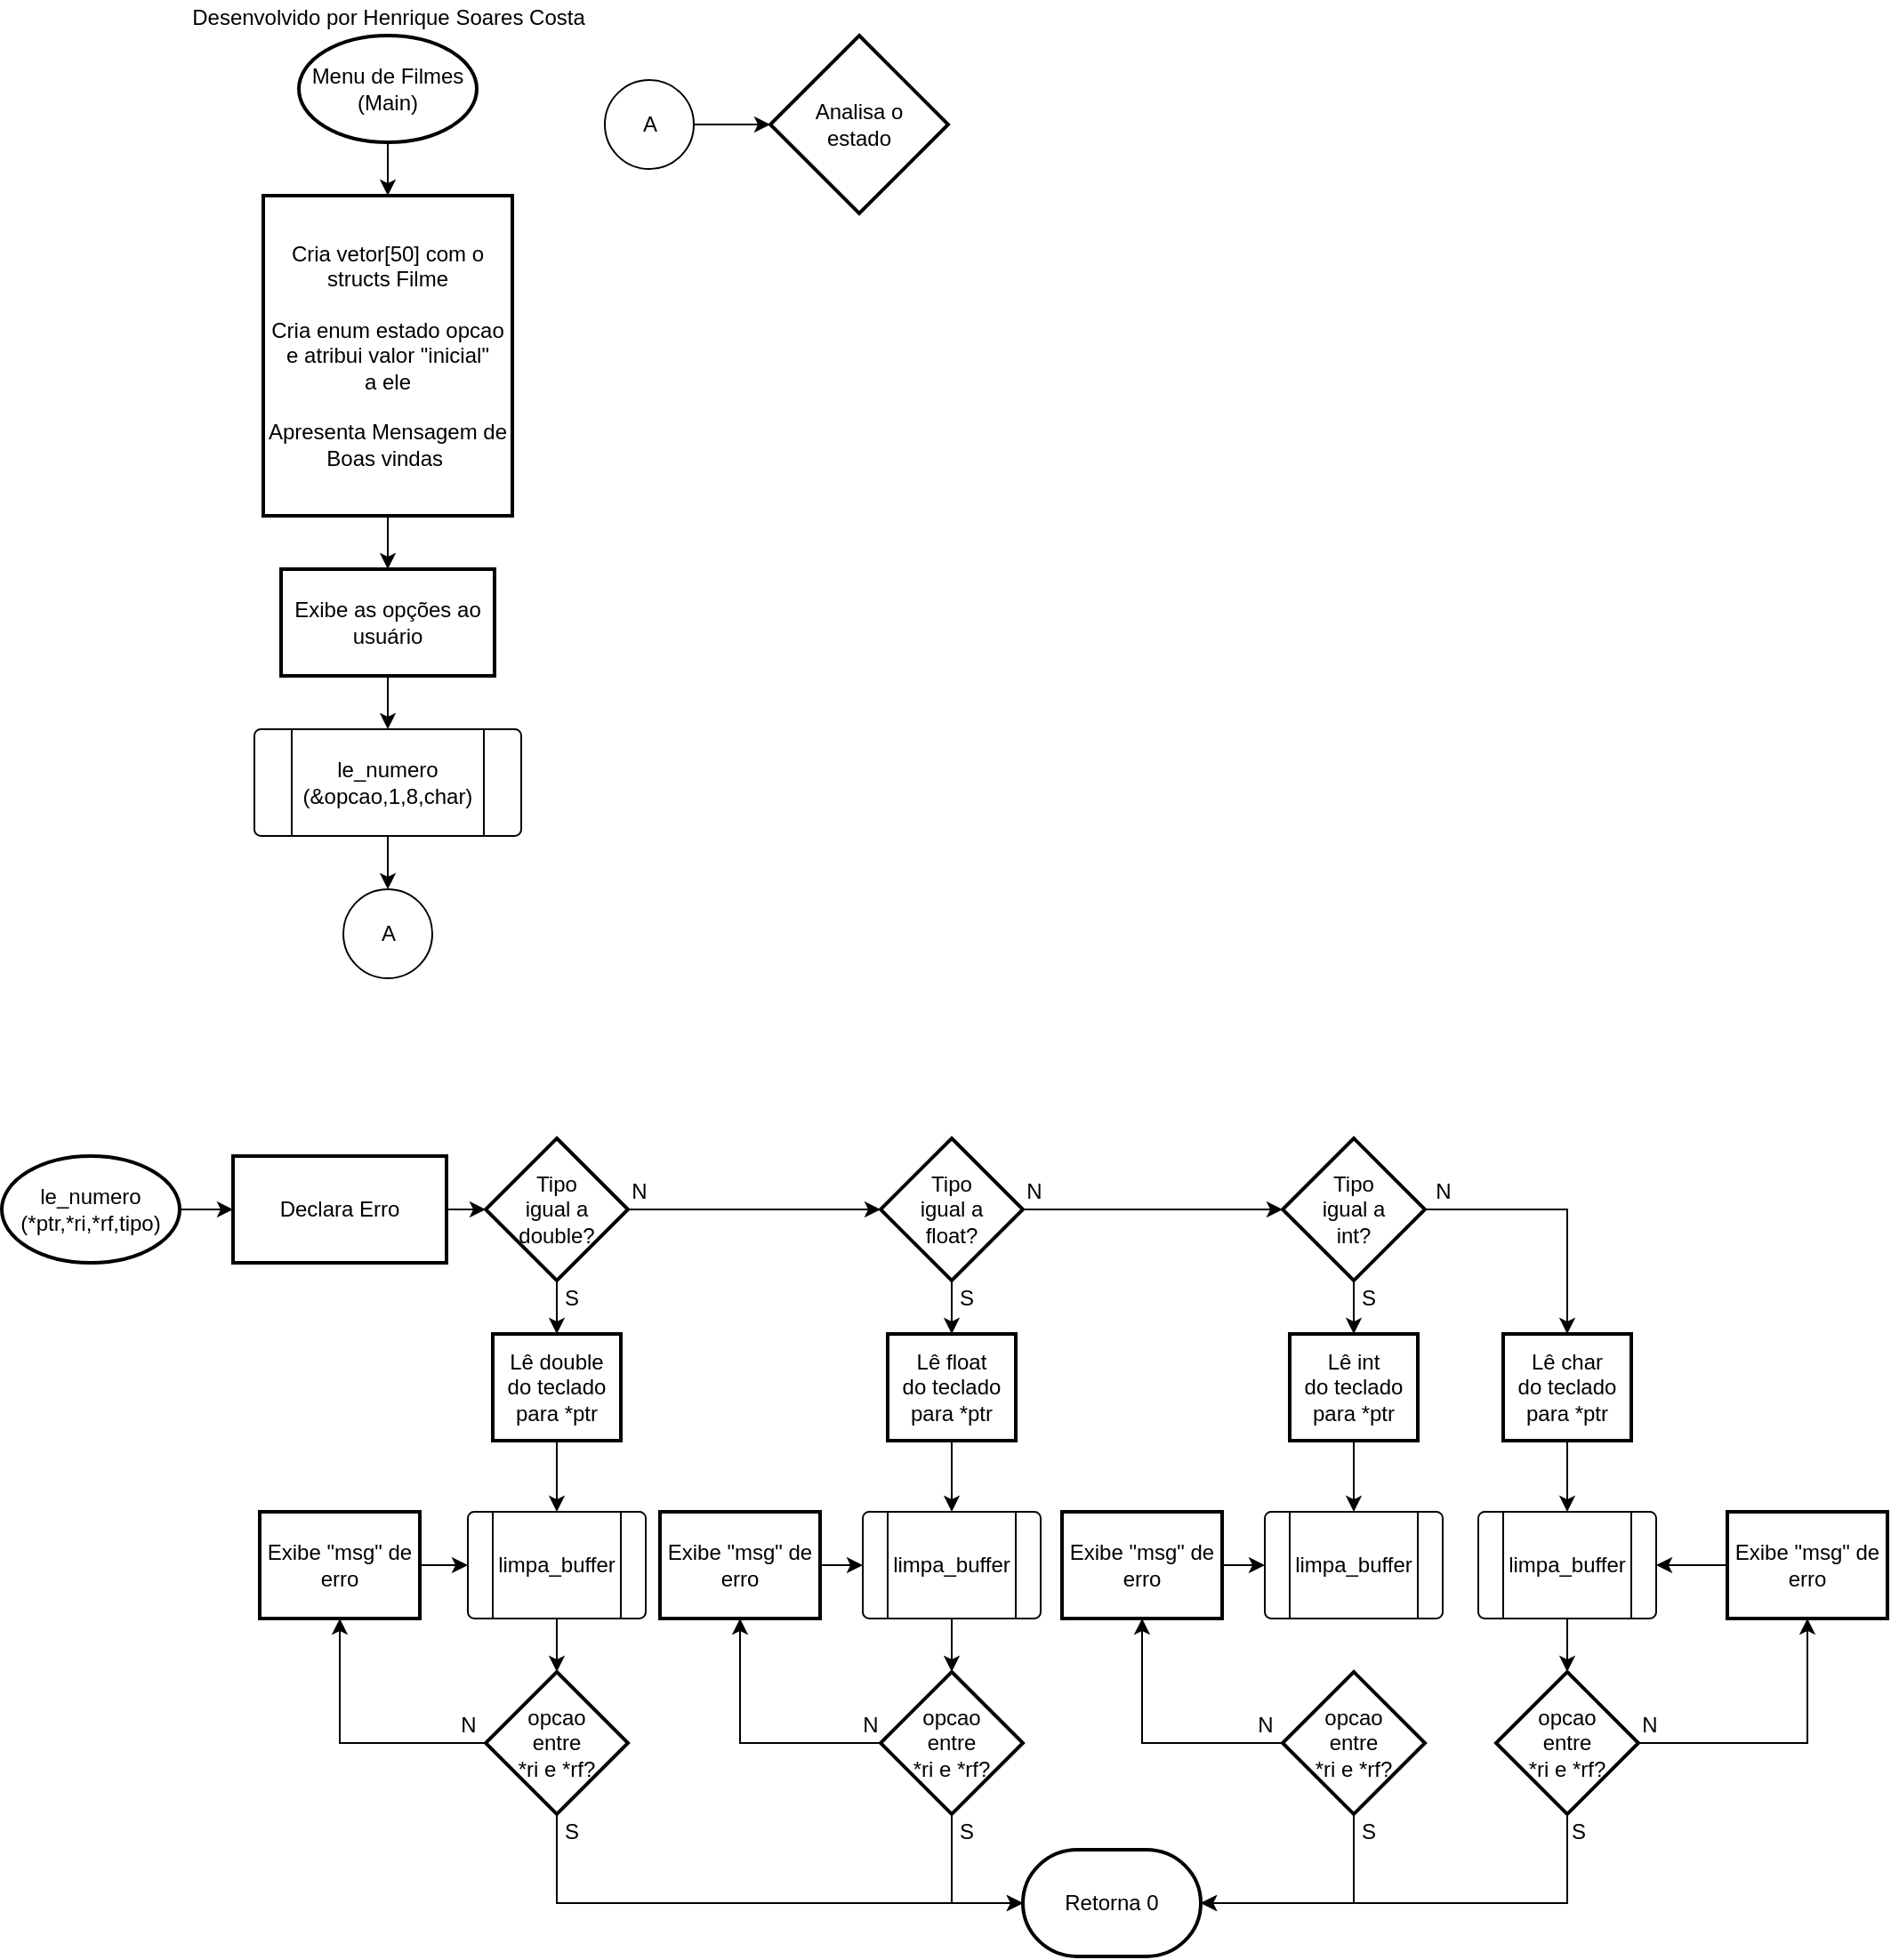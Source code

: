 <mxfile version="16.1.2" type="device"><diagram id="Ud6XmP46p4mkjTQLq35C" name="Página-1"><mxGraphModel dx="2123" dy="651" grid="1" gridSize="10" guides="1" tooltips="1" connect="1" arrows="1" fold="1" page="1" pageScale="1" pageWidth="827" pageHeight="1169" math="0" shadow="0"><root><mxCell id="0"/><mxCell id="1" parent="0"/><mxCell id="AHd52NthcPXAeGz-p5AB-4" value="" style="edgeStyle=orthogonalEdgeStyle;rounded=0;orthogonalLoop=1;jettySize=auto;html=1;" edge="1" parent="1" source="AHd52NthcPXAeGz-p5AB-1" target="AHd52NthcPXAeGz-p5AB-3"><mxGeometry relative="1" as="geometry"/></mxCell><mxCell id="AHd52NthcPXAeGz-p5AB-1" value="Menu de Filmes&lt;br&gt;(Main)" style="strokeWidth=2;html=1;shape=mxgraph.flowchart.start_1;whiteSpace=wrap;" vertex="1" parent="1"><mxGeometry x="50" y="20" width="100" height="60" as="geometry"/></mxCell><mxCell id="AHd52NthcPXAeGz-p5AB-2" value="Desenvolvido por Henrique Soares Costa" style="text;html=1;align=center;verticalAlign=middle;resizable=0;points=[];autosize=1;strokeColor=none;fillColor=none;" vertex="1" parent="1"><mxGeometry x="-20" width="240" height="20" as="geometry"/></mxCell><mxCell id="AHd52NthcPXAeGz-p5AB-7" value="" style="edgeStyle=orthogonalEdgeStyle;rounded=0;orthogonalLoop=1;jettySize=auto;html=1;" edge="1" parent="1" source="AHd52NthcPXAeGz-p5AB-3" target="AHd52NthcPXAeGz-p5AB-6"><mxGeometry relative="1" as="geometry"/></mxCell><mxCell id="AHd52NthcPXAeGz-p5AB-3" value="Cria vetor[50] com o structs Filme&lt;br&gt;&lt;br&gt;Cria enum estado opcao&lt;br&gt;e atribui valor &quot;inicial&quot;&lt;br&gt;a ele&lt;br&gt;&lt;br&gt;Apresenta Mensagem de Boas vindas&amp;nbsp;" style="whiteSpace=wrap;html=1;strokeWidth=2;" vertex="1" parent="1"><mxGeometry x="30" y="110" width="140" height="180" as="geometry"/></mxCell><mxCell id="AHd52NthcPXAeGz-p5AB-108" style="edgeStyle=orthogonalEdgeStyle;rounded=0;orthogonalLoop=1;jettySize=auto;html=1;exitX=0.5;exitY=1;exitDx=0;exitDy=0;entryX=0.5;entryY=0;entryDx=0;entryDy=0;" edge="1" parent="1" source="AHd52NthcPXAeGz-p5AB-6" target="AHd52NthcPXAeGz-p5AB-107"><mxGeometry relative="1" as="geometry"/></mxCell><mxCell id="AHd52NthcPXAeGz-p5AB-6" value="Exibe as opções ao&lt;br&gt;usuário" style="whiteSpace=wrap;html=1;strokeWidth=2;" vertex="1" parent="1"><mxGeometry x="40" y="320" width="120" height="60" as="geometry"/></mxCell><mxCell id="AHd52NthcPXAeGz-p5AB-10" value="A" style="verticalLabelPosition=middle;verticalAlign=middle;html=1;shape=mxgraph.flowchart.on-page_reference;labelPosition=center;align=center;" vertex="1" parent="1"><mxGeometry x="75" y="500" width="50" height="50" as="geometry"/></mxCell><mxCell id="AHd52NthcPXAeGz-p5AB-27" value="" style="edgeStyle=orthogonalEdgeStyle;rounded=0;orthogonalLoop=1;jettySize=auto;html=1;" edge="1" parent="1" source="AHd52NthcPXAeGz-p5AB-21" target="AHd52NthcPXAeGz-p5AB-26"><mxGeometry relative="1" as="geometry"/></mxCell><mxCell id="AHd52NthcPXAeGz-p5AB-21" value="le_numero&lt;br&gt;(*ptr,*ri,*rf,tipo)" style="strokeWidth=2;html=1;shape=mxgraph.flowchart.start_1;whiteSpace=wrap;" vertex="1" parent="1"><mxGeometry x="-117" y="650" width="100" height="60" as="geometry"/></mxCell><mxCell id="AHd52NthcPXAeGz-p5AB-30" value="" style="edgeStyle=orthogonalEdgeStyle;rounded=0;orthogonalLoop=1;jettySize=auto;html=1;" edge="1" parent="1" source="AHd52NthcPXAeGz-p5AB-24" target="AHd52NthcPXAeGz-p5AB-29"><mxGeometry relative="1" as="geometry"/></mxCell><mxCell id="AHd52NthcPXAeGz-p5AB-41" style="edgeStyle=orthogonalEdgeStyle;rounded=0;orthogonalLoop=1;jettySize=auto;html=1;exitX=0.5;exitY=1;exitDx=0;exitDy=0;entryX=0.5;entryY=0;entryDx=0;entryDy=0;" edge="1" parent="1" source="AHd52NthcPXAeGz-p5AB-24" target="AHd52NthcPXAeGz-p5AB-38"><mxGeometry relative="1" as="geometry"/></mxCell><mxCell id="AHd52NthcPXAeGz-p5AB-24" value="Tipo&lt;br&gt;igual a&lt;br&gt;float?" style="rhombus;whiteSpace=wrap;html=1;strokeWidth=2;" vertex="1" parent="1"><mxGeometry x="377" y="640" width="80" height="80" as="geometry"/></mxCell><mxCell id="AHd52NthcPXAeGz-p5AB-32" style="edgeStyle=orthogonalEdgeStyle;rounded=0;orthogonalLoop=1;jettySize=auto;html=1;exitX=1;exitY=0.5;exitDx=0;exitDy=0;entryX=0;entryY=0.5;entryDx=0;entryDy=0;" edge="1" parent="1" source="AHd52NthcPXAeGz-p5AB-26" target="AHd52NthcPXAeGz-p5AB-31"><mxGeometry relative="1" as="geometry"/></mxCell><mxCell id="AHd52NthcPXAeGz-p5AB-26" value="Declara Erro" style="whiteSpace=wrap;html=1;strokeWidth=2;" vertex="1" parent="1"><mxGeometry x="13" y="650" width="120" height="60" as="geometry"/></mxCell><mxCell id="AHd52NthcPXAeGz-p5AB-42" style="edgeStyle=orthogonalEdgeStyle;rounded=0;orthogonalLoop=1;jettySize=auto;html=1;exitX=0.5;exitY=1;exitDx=0;exitDy=0;entryX=0.5;entryY=0;entryDx=0;entryDy=0;" edge="1" parent="1" source="AHd52NthcPXAeGz-p5AB-29" target="AHd52NthcPXAeGz-p5AB-39"><mxGeometry relative="1" as="geometry"/></mxCell><mxCell id="AHd52NthcPXAeGz-p5AB-88" style="edgeStyle=orthogonalEdgeStyle;rounded=0;orthogonalLoop=1;jettySize=auto;html=1;exitX=1;exitY=0.5;exitDx=0;exitDy=0;entryX=0.5;entryY=0;entryDx=0;entryDy=0;" edge="1" parent="1" source="AHd52NthcPXAeGz-p5AB-29" target="AHd52NthcPXAeGz-p5AB-40"><mxGeometry relative="1" as="geometry"/></mxCell><mxCell id="AHd52NthcPXAeGz-p5AB-29" value="Tipo&lt;br&gt;igual a&lt;br&gt;int?" style="rhombus;whiteSpace=wrap;html=1;strokeWidth=2;" vertex="1" parent="1"><mxGeometry x="603" y="640" width="80" height="80" as="geometry"/></mxCell><mxCell id="AHd52NthcPXAeGz-p5AB-33" style="edgeStyle=orthogonalEdgeStyle;rounded=0;orthogonalLoop=1;jettySize=auto;html=1;exitX=1;exitY=0.5;exitDx=0;exitDy=0;entryX=0;entryY=0.5;entryDx=0;entryDy=0;" edge="1" parent="1" source="AHd52NthcPXAeGz-p5AB-31" target="AHd52NthcPXAeGz-p5AB-24"><mxGeometry relative="1" as="geometry"/></mxCell><mxCell id="AHd52NthcPXAeGz-p5AB-37" value="" style="edgeStyle=orthogonalEdgeStyle;rounded=0;orthogonalLoop=1;jettySize=auto;html=1;" edge="1" parent="1" source="AHd52NthcPXAeGz-p5AB-31" target="AHd52NthcPXAeGz-p5AB-36"><mxGeometry relative="1" as="geometry"/></mxCell><mxCell id="AHd52NthcPXAeGz-p5AB-31" value="Tipo&lt;br&gt;igual a&lt;br&gt;double?" style="rhombus;whiteSpace=wrap;html=1;strokeWidth=2;" vertex="1" parent="1"><mxGeometry x="155" y="640" width="80" height="80" as="geometry"/></mxCell><mxCell id="AHd52NthcPXAeGz-p5AB-54" style="edgeStyle=orthogonalEdgeStyle;rounded=0;orthogonalLoop=1;jettySize=auto;html=1;exitX=0.5;exitY=1;exitDx=0;exitDy=0;entryX=0.5;entryY=0;entryDx=0;entryDy=0;" edge="1" parent="1" source="AHd52NthcPXAeGz-p5AB-36" target="AHd52NthcPXAeGz-p5AB-53"><mxGeometry relative="1" as="geometry"/></mxCell><mxCell id="AHd52NthcPXAeGz-p5AB-36" value="Lê double&lt;br&gt;do teclado&lt;br&gt;para *ptr" style="whiteSpace=wrap;html=1;strokeWidth=2;" vertex="1" parent="1"><mxGeometry x="159" y="750" width="72" height="60" as="geometry"/></mxCell><mxCell id="AHd52NthcPXAeGz-p5AB-58" style="edgeStyle=orthogonalEdgeStyle;rounded=0;orthogonalLoop=1;jettySize=auto;html=1;exitX=0.5;exitY=1;exitDx=0;exitDy=0;entryX=0.5;entryY=0;entryDx=0;entryDy=0;" edge="1" parent="1" source="AHd52NthcPXAeGz-p5AB-38" target="AHd52NthcPXAeGz-p5AB-55"><mxGeometry relative="1" as="geometry"/></mxCell><mxCell id="AHd52NthcPXAeGz-p5AB-38" value="Lê float&lt;br&gt;do teclado&lt;br&gt;para *ptr" style="whiteSpace=wrap;html=1;strokeWidth=2;" vertex="1" parent="1"><mxGeometry x="381" y="750" width="72" height="60" as="geometry"/></mxCell><mxCell id="AHd52NthcPXAeGz-p5AB-59" style="edgeStyle=orthogonalEdgeStyle;rounded=0;orthogonalLoop=1;jettySize=auto;html=1;exitX=0.5;exitY=1;exitDx=0;exitDy=0;entryX=0.5;entryY=0;entryDx=0;entryDy=0;" edge="1" parent="1" source="AHd52NthcPXAeGz-p5AB-39" target="AHd52NthcPXAeGz-p5AB-56"><mxGeometry relative="1" as="geometry"/></mxCell><mxCell id="AHd52NthcPXAeGz-p5AB-39" value="Lê int&lt;br&gt;do teclado&lt;br&gt;para *ptr" style="whiteSpace=wrap;html=1;strokeWidth=2;" vertex="1" parent="1"><mxGeometry x="607" y="750" width="72" height="60" as="geometry"/></mxCell><mxCell id="AHd52NthcPXAeGz-p5AB-60" style="edgeStyle=orthogonalEdgeStyle;rounded=0;orthogonalLoop=1;jettySize=auto;html=1;exitX=0.5;exitY=1;exitDx=0;exitDy=0;entryX=0.5;entryY=0;entryDx=0;entryDy=0;" edge="1" parent="1" source="AHd52NthcPXAeGz-p5AB-40" target="AHd52NthcPXAeGz-p5AB-57"><mxGeometry relative="1" as="geometry"/></mxCell><mxCell id="AHd52NthcPXAeGz-p5AB-40" value="Lê char&lt;br&gt;do teclado&lt;br&gt;para *ptr" style="whiteSpace=wrap;html=1;strokeWidth=2;" vertex="1" parent="1"><mxGeometry x="727" y="750" width="72" height="60" as="geometry"/></mxCell><mxCell id="AHd52NthcPXAeGz-p5AB-44" value="N" style="text;html=1;align=center;verticalAlign=middle;resizable=0;points=[];autosize=1;strokeColor=none;fillColor=none;" vertex="1" parent="1"><mxGeometry x="231" y="660" width="20" height="20" as="geometry"/></mxCell><mxCell id="AHd52NthcPXAeGz-p5AB-45" value="N" style="text;html=1;align=center;verticalAlign=middle;resizable=0;points=[];autosize=1;strokeColor=none;fillColor=none;" vertex="1" parent="1"><mxGeometry x="453" y="660" width="20" height="20" as="geometry"/></mxCell><mxCell id="AHd52NthcPXAeGz-p5AB-49" value="S" style="text;html=1;align=center;verticalAlign=middle;resizable=0;points=[];autosize=1;strokeColor=none;fillColor=none;" vertex="1" parent="1"><mxGeometry x="193" y="720" width="20" height="20" as="geometry"/></mxCell><mxCell id="AHd52NthcPXAeGz-p5AB-50" value="S" style="text;html=1;align=center;verticalAlign=middle;resizable=0;points=[];autosize=1;strokeColor=none;fillColor=none;" vertex="1" parent="1"><mxGeometry x="415" y="720" width="20" height="20" as="geometry"/></mxCell><mxCell id="AHd52NthcPXAeGz-p5AB-51" value="S" style="text;html=1;align=center;verticalAlign=middle;resizable=0;points=[];autosize=1;strokeColor=none;fillColor=none;" vertex="1" parent="1"><mxGeometry x="641" y="720" width="20" height="20" as="geometry"/></mxCell><mxCell id="AHd52NthcPXAeGz-p5AB-68" style="edgeStyle=orthogonalEdgeStyle;rounded=0;orthogonalLoop=1;jettySize=auto;html=1;exitX=0.5;exitY=1;exitDx=0;exitDy=0;entryX=0.5;entryY=0;entryDx=0;entryDy=0;" edge="1" parent="1" source="AHd52NthcPXAeGz-p5AB-53" target="AHd52NthcPXAeGz-p5AB-66"><mxGeometry relative="1" as="geometry"/></mxCell><mxCell id="AHd52NthcPXAeGz-p5AB-53" value="limpa_buffer" style="verticalLabelPosition=middle;verticalAlign=middle;html=1;shape=process;whiteSpace=wrap;rounded=1;size=0.14;arcSize=6;labelPosition=center;align=center;" vertex="1" parent="1"><mxGeometry x="145" y="850" width="100" height="60" as="geometry"/></mxCell><mxCell id="AHd52NthcPXAeGz-p5AB-77" style="edgeStyle=orthogonalEdgeStyle;rounded=0;orthogonalLoop=1;jettySize=auto;html=1;exitX=0.5;exitY=1;exitDx=0;exitDy=0;entryX=0.5;entryY=0;entryDx=0;entryDy=0;" edge="1" parent="1" source="AHd52NthcPXAeGz-p5AB-55" target="AHd52NthcPXAeGz-p5AB-75"><mxGeometry relative="1" as="geometry"/></mxCell><mxCell id="AHd52NthcPXAeGz-p5AB-55" value="limpa_buffer" style="verticalLabelPosition=middle;verticalAlign=middle;html=1;shape=process;whiteSpace=wrap;rounded=1;size=0.14;arcSize=6;labelPosition=center;align=center;" vertex="1" parent="1"><mxGeometry x="367" y="850" width="100" height="60" as="geometry"/></mxCell><mxCell id="AHd52NthcPXAeGz-p5AB-56" value="limpa_buffer" style="verticalLabelPosition=middle;verticalAlign=middle;html=1;shape=process;whiteSpace=wrap;rounded=1;size=0.14;arcSize=6;labelPosition=center;align=center;" vertex="1" parent="1"><mxGeometry x="593" y="850" width="100" height="60" as="geometry"/></mxCell><mxCell id="AHd52NthcPXAeGz-p5AB-87" style="edgeStyle=orthogonalEdgeStyle;rounded=0;orthogonalLoop=1;jettySize=auto;html=1;exitX=0.5;exitY=1;exitDx=0;exitDy=0;entryX=0.5;entryY=0;entryDx=0;entryDy=0;" edge="1" parent="1" source="AHd52NthcPXAeGz-p5AB-57" target="AHd52NthcPXAeGz-p5AB-84"><mxGeometry relative="1" as="geometry"/></mxCell><mxCell id="AHd52NthcPXAeGz-p5AB-57" value="limpa_buffer" style="verticalLabelPosition=middle;verticalAlign=middle;html=1;shape=process;whiteSpace=wrap;rounded=1;size=0.14;arcSize=6;labelPosition=center;align=center;" vertex="1" parent="1"><mxGeometry x="713" y="850" width="100" height="60" as="geometry"/></mxCell><mxCell id="AHd52NthcPXAeGz-p5AB-69" style="edgeStyle=orthogonalEdgeStyle;rounded=0;orthogonalLoop=1;jettySize=auto;html=1;exitX=0;exitY=0.5;exitDx=0;exitDy=0;entryX=0.5;entryY=1;entryDx=0;entryDy=0;" edge="1" parent="1" source="AHd52NthcPXAeGz-p5AB-66" target="AHd52NthcPXAeGz-p5AB-67"><mxGeometry relative="1" as="geometry"/></mxCell><mxCell id="AHd52NthcPXAeGz-p5AB-94" style="edgeStyle=orthogonalEdgeStyle;rounded=0;orthogonalLoop=1;jettySize=auto;html=1;exitX=0.5;exitY=1;exitDx=0;exitDy=0;entryX=0;entryY=0.5;entryDx=0;entryDy=0;entryPerimeter=0;" edge="1" parent="1" source="AHd52NthcPXAeGz-p5AB-66" target="AHd52NthcPXAeGz-p5AB-90"><mxGeometry relative="1" as="geometry"/></mxCell><mxCell id="AHd52NthcPXAeGz-p5AB-66" value="opcao &lt;br&gt;entre&lt;br&gt;*ri e *rf?" style="rhombus;whiteSpace=wrap;html=1;strokeWidth=2;" vertex="1" parent="1"><mxGeometry x="155" y="940" width="80" height="80" as="geometry"/></mxCell><mxCell id="AHd52NthcPXAeGz-p5AB-70" style="edgeStyle=orthogonalEdgeStyle;rounded=0;orthogonalLoop=1;jettySize=auto;html=1;exitX=1;exitY=0.5;exitDx=0;exitDy=0;entryX=0;entryY=0.5;entryDx=0;entryDy=0;" edge="1" parent="1" source="AHd52NthcPXAeGz-p5AB-67" target="AHd52NthcPXAeGz-p5AB-53"><mxGeometry relative="1" as="geometry"/></mxCell><mxCell id="AHd52NthcPXAeGz-p5AB-67" value="Exibe &quot;msg&quot; de&lt;br&gt;erro" style="whiteSpace=wrap;html=1;strokeWidth=2;" vertex="1" parent="1"><mxGeometry x="28" y="850" width="90" height="60" as="geometry"/></mxCell><mxCell id="AHd52NthcPXAeGz-p5AB-74" style="edgeStyle=orthogonalEdgeStyle;rounded=0;orthogonalLoop=1;jettySize=auto;html=1;exitX=1;exitY=0.5;exitDx=0;exitDy=0;entryX=0;entryY=0.5;entryDx=0;entryDy=0;" edge="1" parent="1" source="AHd52NthcPXAeGz-p5AB-73" target="AHd52NthcPXAeGz-p5AB-55"><mxGeometry relative="1" as="geometry"/></mxCell><mxCell id="AHd52NthcPXAeGz-p5AB-73" value="Exibe &quot;msg&quot; de&lt;br&gt;erro" style="whiteSpace=wrap;html=1;strokeWidth=2;" vertex="1" parent="1"><mxGeometry x="253" y="850" width="90" height="60" as="geometry"/></mxCell><mxCell id="AHd52NthcPXAeGz-p5AB-76" style="edgeStyle=orthogonalEdgeStyle;rounded=0;orthogonalLoop=1;jettySize=auto;html=1;exitX=0;exitY=0.5;exitDx=0;exitDy=0;entryX=0.5;entryY=1;entryDx=0;entryDy=0;" edge="1" parent="1" source="AHd52NthcPXAeGz-p5AB-75" target="AHd52NthcPXAeGz-p5AB-73"><mxGeometry relative="1" as="geometry"/></mxCell><mxCell id="AHd52NthcPXAeGz-p5AB-93" style="edgeStyle=orthogonalEdgeStyle;rounded=0;orthogonalLoop=1;jettySize=auto;html=1;exitX=0.5;exitY=1;exitDx=0;exitDy=0;entryX=0;entryY=0.5;entryDx=0;entryDy=0;entryPerimeter=0;" edge="1" parent="1" source="AHd52NthcPXAeGz-p5AB-75" target="AHd52NthcPXAeGz-p5AB-90"><mxGeometry relative="1" as="geometry"/></mxCell><mxCell id="AHd52NthcPXAeGz-p5AB-75" value="opcao &lt;br&gt;entre&lt;br&gt;*ri e *rf?" style="rhombus;whiteSpace=wrap;html=1;strokeWidth=2;" vertex="1" parent="1"><mxGeometry x="377" y="940" width="80" height="80" as="geometry"/></mxCell><mxCell id="AHd52NthcPXAeGz-p5AB-81" style="edgeStyle=orthogonalEdgeStyle;rounded=0;orthogonalLoop=1;jettySize=auto;html=1;exitX=1;exitY=0.5;exitDx=0;exitDy=0;entryX=0;entryY=0.5;entryDx=0;entryDy=0;" edge="1" parent="1" source="AHd52NthcPXAeGz-p5AB-78" target="AHd52NthcPXAeGz-p5AB-56"><mxGeometry relative="1" as="geometry"/></mxCell><mxCell id="AHd52NthcPXAeGz-p5AB-78" value="Exibe &quot;msg&quot; de&lt;br&gt;erro" style="whiteSpace=wrap;html=1;strokeWidth=2;" vertex="1" parent="1"><mxGeometry x="479" y="850" width="90" height="60" as="geometry"/></mxCell><mxCell id="AHd52NthcPXAeGz-p5AB-79" style="edgeStyle=orthogonalEdgeStyle;rounded=0;orthogonalLoop=1;jettySize=auto;html=1;exitX=0;exitY=0.5;exitDx=0;exitDy=0;entryX=0.5;entryY=1;entryDx=0;entryDy=0;" edge="1" parent="1" source="AHd52NthcPXAeGz-p5AB-80" target="AHd52NthcPXAeGz-p5AB-78"><mxGeometry relative="1" as="geometry"/></mxCell><mxCell id="AHd52NthcPXAeGz-p5AB-92" style="edgeStyle=orthogonalEdgeStyle;rounded=0;orthogonalLoop=1;jettySize=auto;html=1;exitX=0.5;exitY=1;exitDx=0;exitDy=0;entryX=1;entryY=0.5;entryDx=0;entryDy=0;entryPerimeter=0;" edge="1" parent="1" source="AHd52NthcPXAeGz-p5AB-80" target="AHd52NthcPXAeGz-p5AB-90"><mxGeometry relative="1" as="geometry"/></mxCell><mxCell id="AHd52NthcPXAeGz-p5AB-80" value="opcao &lt;br&gt;entre&lt;br&gt;*ri e *rf?" style="rhombus;whiteSpace=wrap;html=1;strokeWidth=2;" vertex="1" parent="1"><mxGeometry x="603" y="940" width="80" height="80" as="geometry"/></mxCell><mxCell id="AHd52NthcPXAeGz-p5AB-104" style="edgeStyle=orthogonalEdgeStyle;rounded=0;orthogonalLoop=1;jettySize=auto;html=1;exitX=0;exitY=0.5;exitDx=0;exitDy=0;entryX=1;entryY=0.5;entryDx=0;entryDy=0;" edge="1" parent="1" source="AHd52NthcPXAeGz-p5AB-82" target="AHd52NthcPXAeGz-p5AB-57"><mxGeometry relative="1" as="geometry"/></mxCell><mxCell id="AHd52NthcPXAeGz-p5AB-82" value="Exibe &quot;msg&quot; de&lt;br&gt;erro" style="whiteSpace=wrap;html=1;strokeWidth=2;" vertex="1" parent="1"><mxGeometry x="853" y="850" width="90" height="60" as="geometry"/></mxCell><mxCell id="AHd52NthcPXAeGz-p5AB-91" style="edgeStyle=orthogonalEdgeStyle;rounded=0;orthogonalLoop=1;jettySize=auto;html=1;exitX=0.5;exitY=1;exitDx=0;exitDy=0;entryX=1;entryY=0.5;entryDx=0;entryDy=0;entryPerimeter=0;" edge="1" parent="1" source="AHd52NthcPXAeGz-p5AB-84" target="AHd52NthcPXAeGz-p5AB-90"><mxGeometry relative="1" as="geometry"/></mxCell><mxCell id="AHd52NthcPXAeGz-p5AB-106" style="edgeStyle=orthogonalEdgeStyle;rounded=0;orthogonalLoop=1;jettySize=auto;html=1;exitX=1;exitY=0.5;exitDx=0;exitDy=0;entryX=0.5;entryY=1;entryDx=0;entryDy=0;" edge="1" parent="1" source="AHd52NthcPXAeGz-p5AB-84" target="AHd52NthcPXAeGz-p5AB-82"><mxGeometry relative="1" as="geometry"/></mxCell><mxCell id="AHd52NthcPXAeGz-p5AB-84" value="opcao &lt;br&gt;entre&lt;br&gt;*ri e *rf?" style="rhombus;whiteSpace=wrap;html=1;strokeWidth=2;" vertex="1" parent="1"><mxGeometry x="723" y="940" width="80" height="80" as="geometry"/></mxCell><mxCell id="AHd52NthcPXAeGz-p5AB-89" value="N" style="text;html=1;align=center;verticalAlign=middle;resizable=0;points=[];autosize=1;strokeColor=none;fillColor=none;" vertex="1" parent="1"><mxGeometry x="683" y="660" width="20" height="20" as="geometry"/></mxCell><mxCell id="AHd52NthcPXAeGz-p5AB-90" value="Retorna 0" style="strokeWidth=2;html=1;shape=mxgraph.flowchart.terminator;whiteSpace=wrap;" vertex="1" parent="1"><mxGeometry x="457" y="1040" width="100" height="60" as="geometry"/></mxCell><mxCell id="AHd52NthcPXAeGz-p5AB-95" value="S" style="text;html=1;align=center;verticalAlign=middle;resizable=0;points=[];autosize=1;strokeColor=none;fillColor=none;" vertex="1" parent="1"><mxGeometry x="193" y="1020" width="20" height="20" as="geometry"/></mxCell><mxCell id="AHd52NthcPXAeGz-p5AB-97" value="S" style="text;html=1;align=center;verticalAlign=middle;resizable=0;points=[];autosize=1;strokeColor=none;fillColor=none;" vertex="1" parent="1"><mxGeometry x="415" y="1020" width="20" height="20" as="geometry"/></mxCell><mxCell id="AHd52NthcPXAeGz-p5AB-98" value="S" style="text;html=1;align=center;verticalAlign=middle;resizable=0;points=[];autosize=1;strokeColor=none;fillColor=none;" vertex="1" parent="1"><mxGeometry x="641" y="1020" width="20" height="20" as="geometry"/></mxCell><mxCell id="AHd52NthcPXAeGz-p5AB-99" value="S" style="text;html=1;align=center;verticalAlign=middle;resizable=0;points=[];autosize=1;strokeColor=none;fillColor=none;" vertex="1" parent="1"><mxGeometry x="759" y="1020" width="20" height="20" as="geometry"/></mxCell><mxCell id="AHd52NthcPXAeGz-p5AB-100" value="N" style="text;html=1;align=center;verticalAlign=middle;resizable=0;points=[];autosize=1;strokeColor=none;fillColor=none;" vertex="1" parent="1"><mxGeometry x="799" y="960" width="20" height="20" as="geometry"/></mxCell><mxCell id="AHd52NthcPXAeGz-p5AB-101" value="N" style="text;html=1;align=center;verticalAlign=middle;resizable=0;points=[];autosize=1;strokeColor=none;fillColor=none;" vertex="1" parent="1"><mxGeometry x="583" y="960" width="20" height="20" as="geometry"/></mxCell><mxCell id="AHd52NthcPXAeGz-p5AB-102" value="N" style="text;html=1;align=center;verticalAlign=middle;resizable=0;points=[];autosize=1;strokeColor=none;fillColor=none;" vertex="1" parent="1"><mxGeometry x="361" y="960" width="20" height="20" as="geometry"/></mxCell><mxCell id="AHd52NthcPXAeGz-p5AB-103" value="N" style="text;html=1;align=center;verticalAlign=middle;resizable=0;points=[];autosize=1;strokeColor=none;fillColor=none;" vertex="1" parent="1"><mxGeometry x="135" y="960" width="20" height="20" as="geometry"/></mxCell><mxCell id="AHd52NthcPXAeGz-p5AB-109" style="edgeStyle=orthogonalEdgeStyle;rounded=0;orthogonalLoop=1;jettySize=auto;html=1;exitX=0.5;exitY=1;exitDx=0;exitDy=0;entryX=0.5;entryY=0;entryDx=0;entryDy=0;entryPerimeter=0;" edge="1" parent="1" source="AHd52NthcPXAeGz-p5AB-107" target="AHd52NthcPXAeGz-p5AB-10"><mxGeometry relative="1" as="geometry"/></mxCell><mxCell id="AHd52NthcPXAeGz-p5AB-107" value="le_numero&lt;br&gt;(&amp;amp;opcao,1,8,char)" style="verticalLabelPosition=middle;verticalAlign=middle;html=1;shape=process;whiteSpace=wrap;rounded=1;size=0.14;arcSize=6;labelPosition=center;align=center;" vertex="1" parent="1"><mxGeometry x="25" y="410" width="150" height="60" as="geometry"/></mxCell><mxCell id="AHd52NthcPXAeGz-p5AB-116" style="edgeStyle=orthogonalEdgeStyle;rounded=0;orthogonalLoop=1;jettySize=auto;html=1;exitX=1;exitY=0.5;exitDx=0;exitDy=0;exitPerimeter=0;entryX=0;entryY=0.5;entryDx=0;entryDy=0;entryPerimeter=0;" edge="1" parent="1" source="AHd52NthcPXAeGz-p5AB-110" target="AHd52NthcPXAeGz-p5AB-115"><mxGeometry relative="1" as="geometry"/></mxCell><mxCell id="AHd52NthcPXAeGz-p5AB-110" value="A" style="verticalLabelPosition=middle;verticalAlign=middle;html=1;shape=mxgraph.flowchart.on-page_reference;labelPosition=center;align=center;" vertex="1" parent="1"><mxGeometry x="222" y="45" width="50" height="50" as="geometry"/></mxCell><mxCell id="AHd52NthcPXAeGz-p5AB-115" value="Analisa o &lt;br&gt;estado" style="strokeWidth=2;html=1;shape=mxgraph.flowchart.decision;whiteSpace=wrap;" vertex="1" parent="1"><mxGeometry x="315" y="20" width="100" height="100" as="geometry"/></mxCell></root></mxGraphModel></diagram></mxfile>